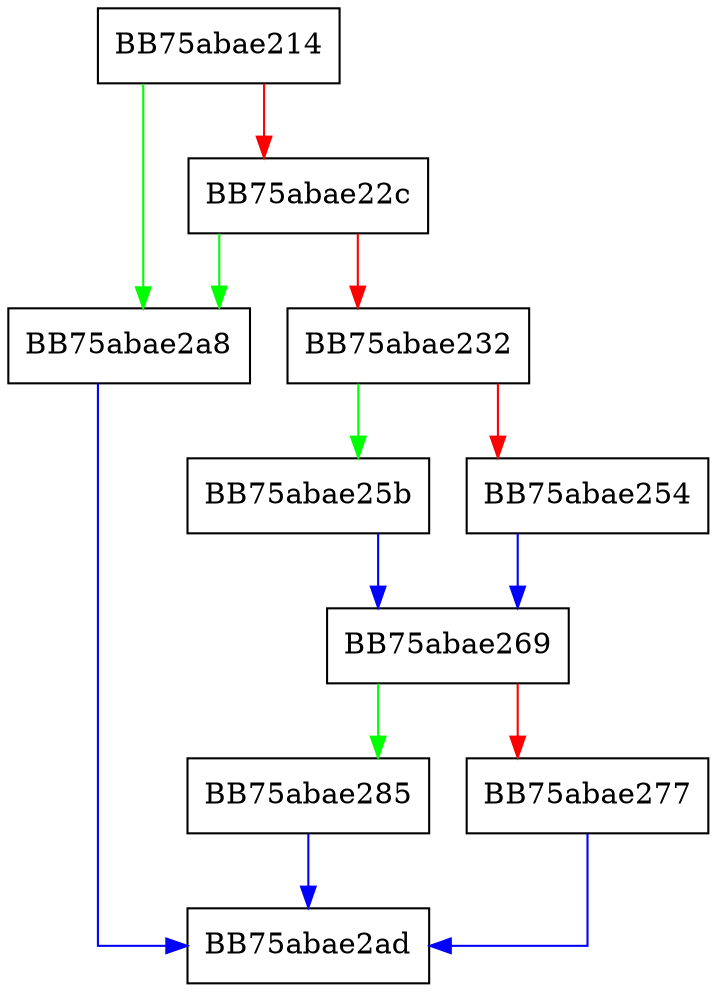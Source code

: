 digraph DCQuerySignatureGroupsData {
  node [shape="box"];
  graph [splines=ortho];
  BB75abae214 -> BB75abae2a8 [color="green"];
  BB75abae214 -> BB75abae22c [color="red"];
  BB75abae22c -> BB75abae2a8 [color="green"];
  BB75abae22c -> BB75abae232 [color="red"];
  BB75abae232 -> BB75abae25b [color="green"];
  BB75abae232 -> BB75abae254 [color="red"];
  BB75abae254 -> BB75abae269 [color="blue"];
  BB75abae25b -> BB75abae269 [color="blue"];
  BB75abae269 -> BB75abae285 [color="green"];
  BB75abae269 -> BB75abae277 [color="red"];
  BB75abae277 -> BB75abae2ad [color="blue"];
  BB75abae285 -> BB75abae2ad [color="blue"];
  BB75abae2a8 -> BB75abae2ad [color="blue"];
}
